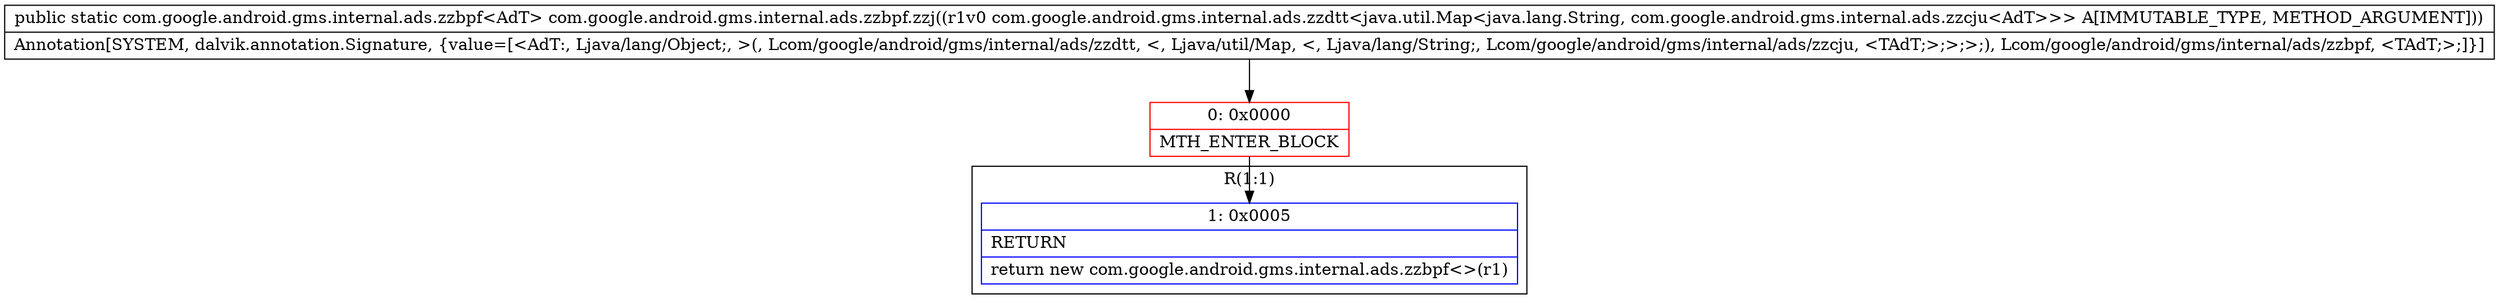 digraph "CFG forcom.google.android.gms.internal.ads.zzbpf.zzj(Lcom\/google\/android\/gms\/internal\/ads\/zzdtt;)Lcom\/google\/android\/gms\/internal\/ads\/zzbpf;" {
subgraph cluster_Region_1204300048 {
label = "R(1:1)";
node [shape=record,color=blue];
Node_1 [shape=record,label="{1\:\ 0x0005|RETURN\l|return new com.google.android.gms.internal.ads.zzbpf\<\>(r1)\l}"];
}
Node_0 [shape=record,color=red,label="{0\:\ 0x0000|MTH_ENTER_BLOCK\l}"];
MethodNode[shape=record,label="{public static com.google.android.gms.internal.ads.zzbpf\<AdT\> com.google.android.gms.internal.ads.zzbpf.zzj((r1v0 com.google.android.gms.internal.ads.zzdtt\<java.util.Map\<java.lang.String, com.google.android.gms.internal.ads.zzcju\<AdT\>\>\> A[IMMUTABLE_TYPE, METHOD_ARGUMENT]))  | Annotation[SYSTEM, dalvik.annotation.Signature, \{value=[\<AdT:, Ljava\/lang\/Object;, \>(, Lcom\/google\/android\/gms\/internal\/ads\/zzdtt, \<, Ljava\/util\/Map, \<, Ljava\/lang\/String;, Lcom\/google\/android\/gms\/internal\/ads\/zzcju, \<TAdT;\>;\>;\>;), Lcom\/google\/android\/gms\/internal\/ads\/zzbpf, \<TAdT;\>;]\}]\l}"];
MethodNode -> Node_0;
Node_0 -> Node_1;
}

